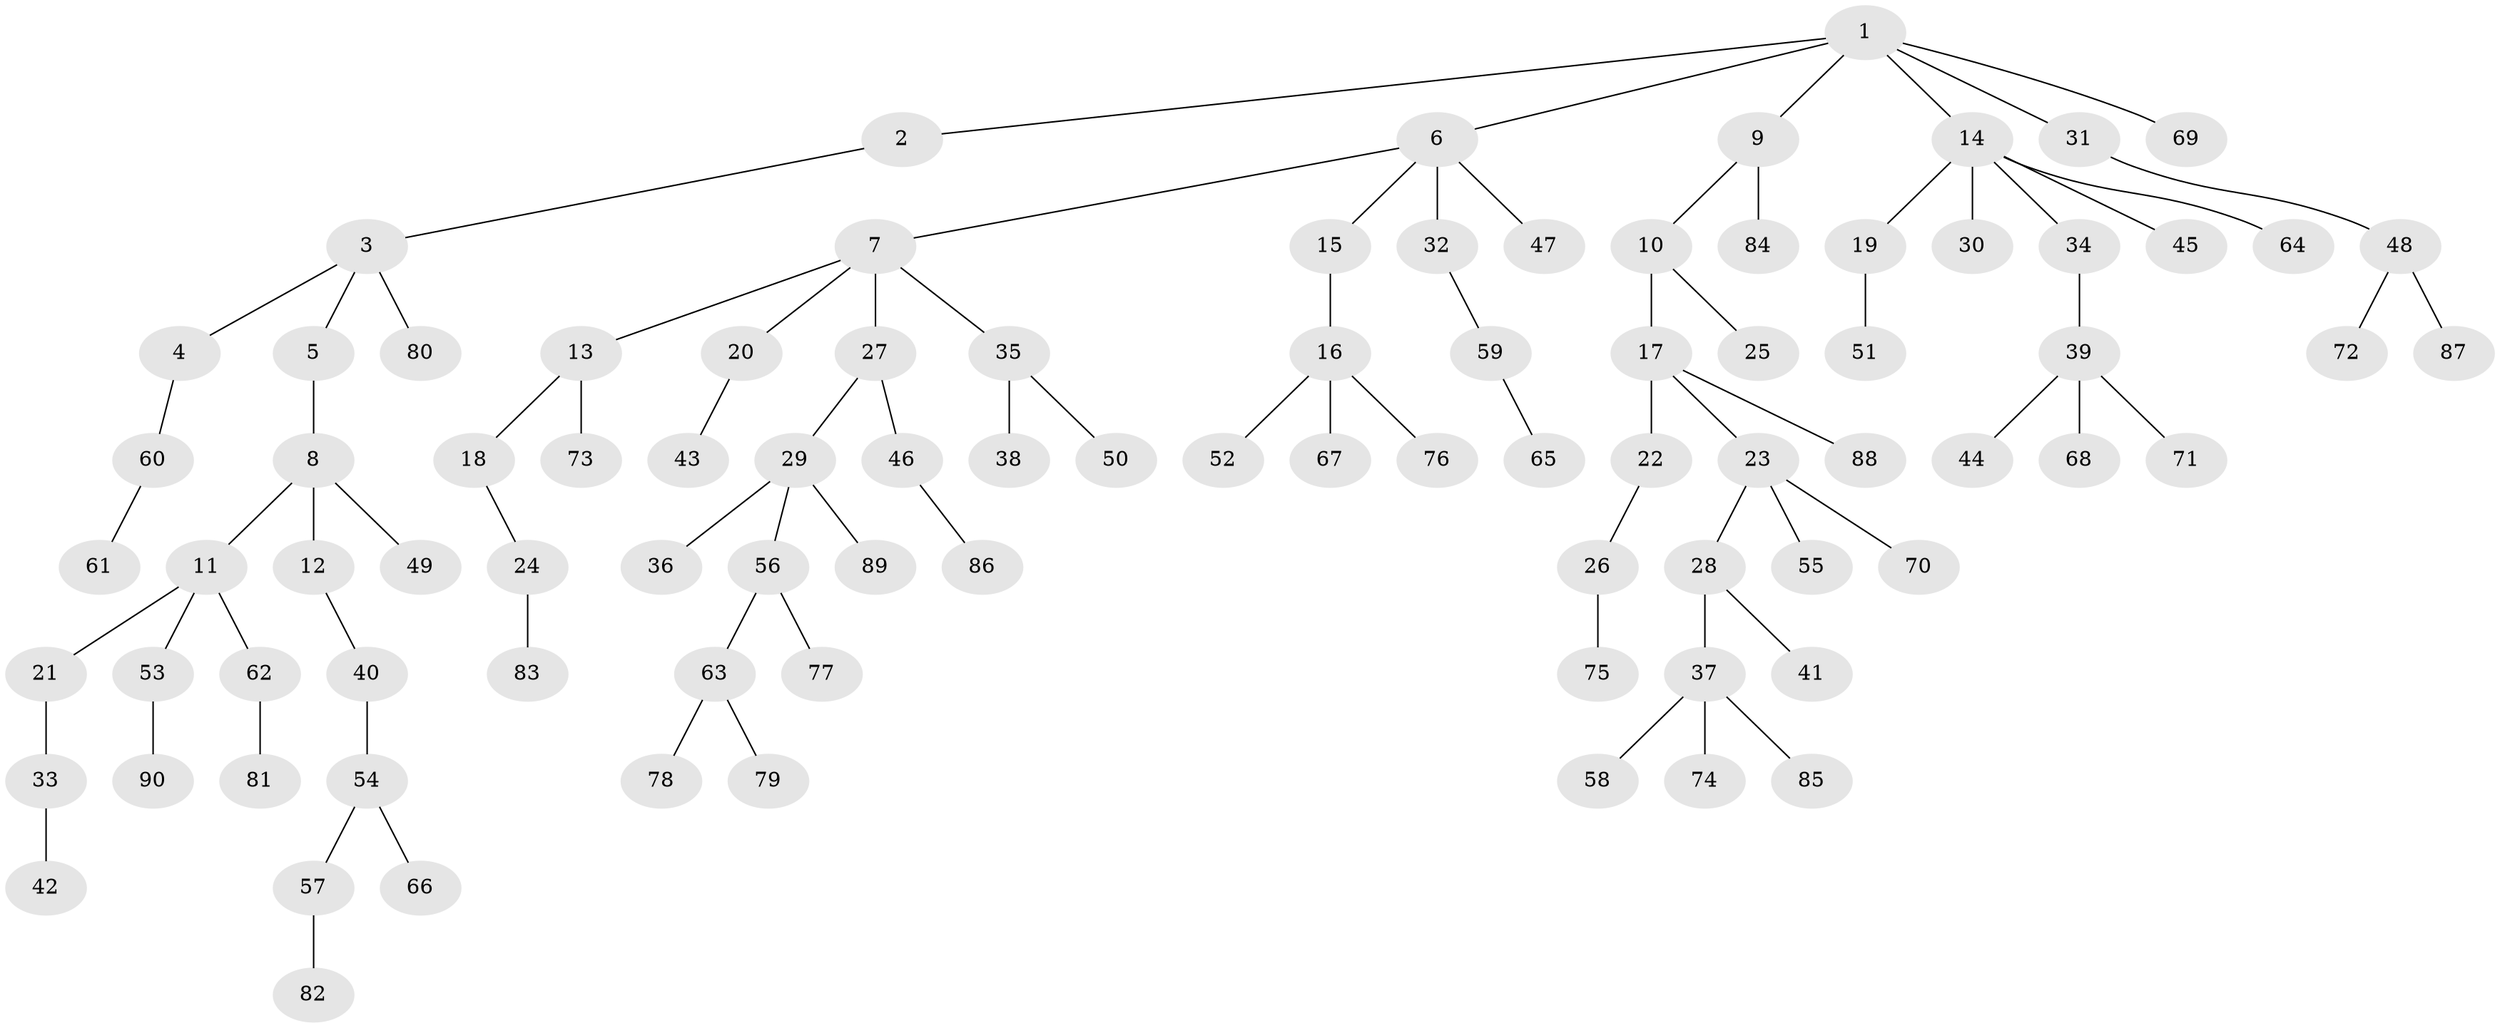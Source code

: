 // Generated by graph-tools (version 1.1) at 2025/11/02/27/25 16:11:25]
// undirected, 90 vertices, 89 edges
graph export_dot {
graph [start="1"]
  node [color=gray90,style=filled];
  1;
  2;
  3;
  4;
  5;
  6;
  7;
  8;
  9;
  10;
  11;
  12;
  13;
  14;
  15;
  16;
  17;
  18;
  19;
  20;
  21;
  22;
  23;
  24;
  25;
  26;
  27;
  28;
  29;
  30;
  31;
  32;
  33;
  34;
  35;
  36;
  37;
  38;
  39;
  40;
  41;
  42;
  43;
  44;
  45;
  46;
  47;
  48;
  49;
  50;
  51;
  52;
  53;
  54;
  55;
  56;
  57;
  58;
  59;
  60;
  61;
  62;
  63;
  64;
  65;
  66;
  67;
  68;
  69;
  70;
  71;
  72;
  73;
  74;
  75;
  76;
  77;
  78;
  79;
  80;
  81;
  82;
  83;
  84;
  85;
  86;
  87;
  88;
  89;
  90;
  1 -- 2;
  1 -- 6;
  1 -- 9;
  1 -- 14;
  1 -- 31;
  1 -- 69;
  2 -- 3;
  3 -- 4;
  3 -- 5;
  3 -- 80;
  4 -- 60;
  5 -- 8;
  6 -- 7;
  6 -- 15;
  6 -- 32;
  6 -- 47;
  7 -- 13;
  7 -- 20;
  7 -- 27;
  7 -- 35;
  8 -- 11;
  8 -- 12;
  8 -- 49;
  9 -- 10;
  9 -- 84;
  10 -- 17;
  10 -- 25;
  11 -- 21;
  11 -- 53;
  11 -- 62;
  12 -- 40;
  13 -- 18;
  13 -- 73;
  14 -- 19;
  14 -- 30;
  14 -- 34;
  14 -- 45;
  14 -- 64;
  15 -- 16;
  16 -- 52;
  16 -- 67;
  16 -- 76;
  17 -- 22;
  17 -- 23;
  17 -- 88;
  18 -- 24;
  19 -- 51;
  20 -- 43;
  21 -- 33;
  22 -- 26;
  23 -- 28;
  23 -- 55;
  23 -- 70;
  24 -- 83;
  26 -- 75;
  27 -- 29;
  27 -- 46;
  28 -- 37;
  28 -- 41;
  29 -- 36;
  29 -- 56;
  29 -- 89;
  31 -- 48;
  32 -- 59;
  33 -- 42;
  34 -- 39;
  35 -- 38;
  35 -- 50;
  37 -- 58;
  37 -- 74;
  37 -- 85;
  39 -- 44;
  39 -- 68;
  39 -- 71;
  40 -- 54;
  46 -- 86;
  48 -- 72;
  48 -- 87;
  53 -- 90;
  54 -- 57;
  54 -- 66;
  56 -- 63;
  56 -- 77;
  57 -- 82;
  59 -- 65;
  60 -- 61;
  62 -- 81;
  63 -- 78;
  63 -- 79;
}
